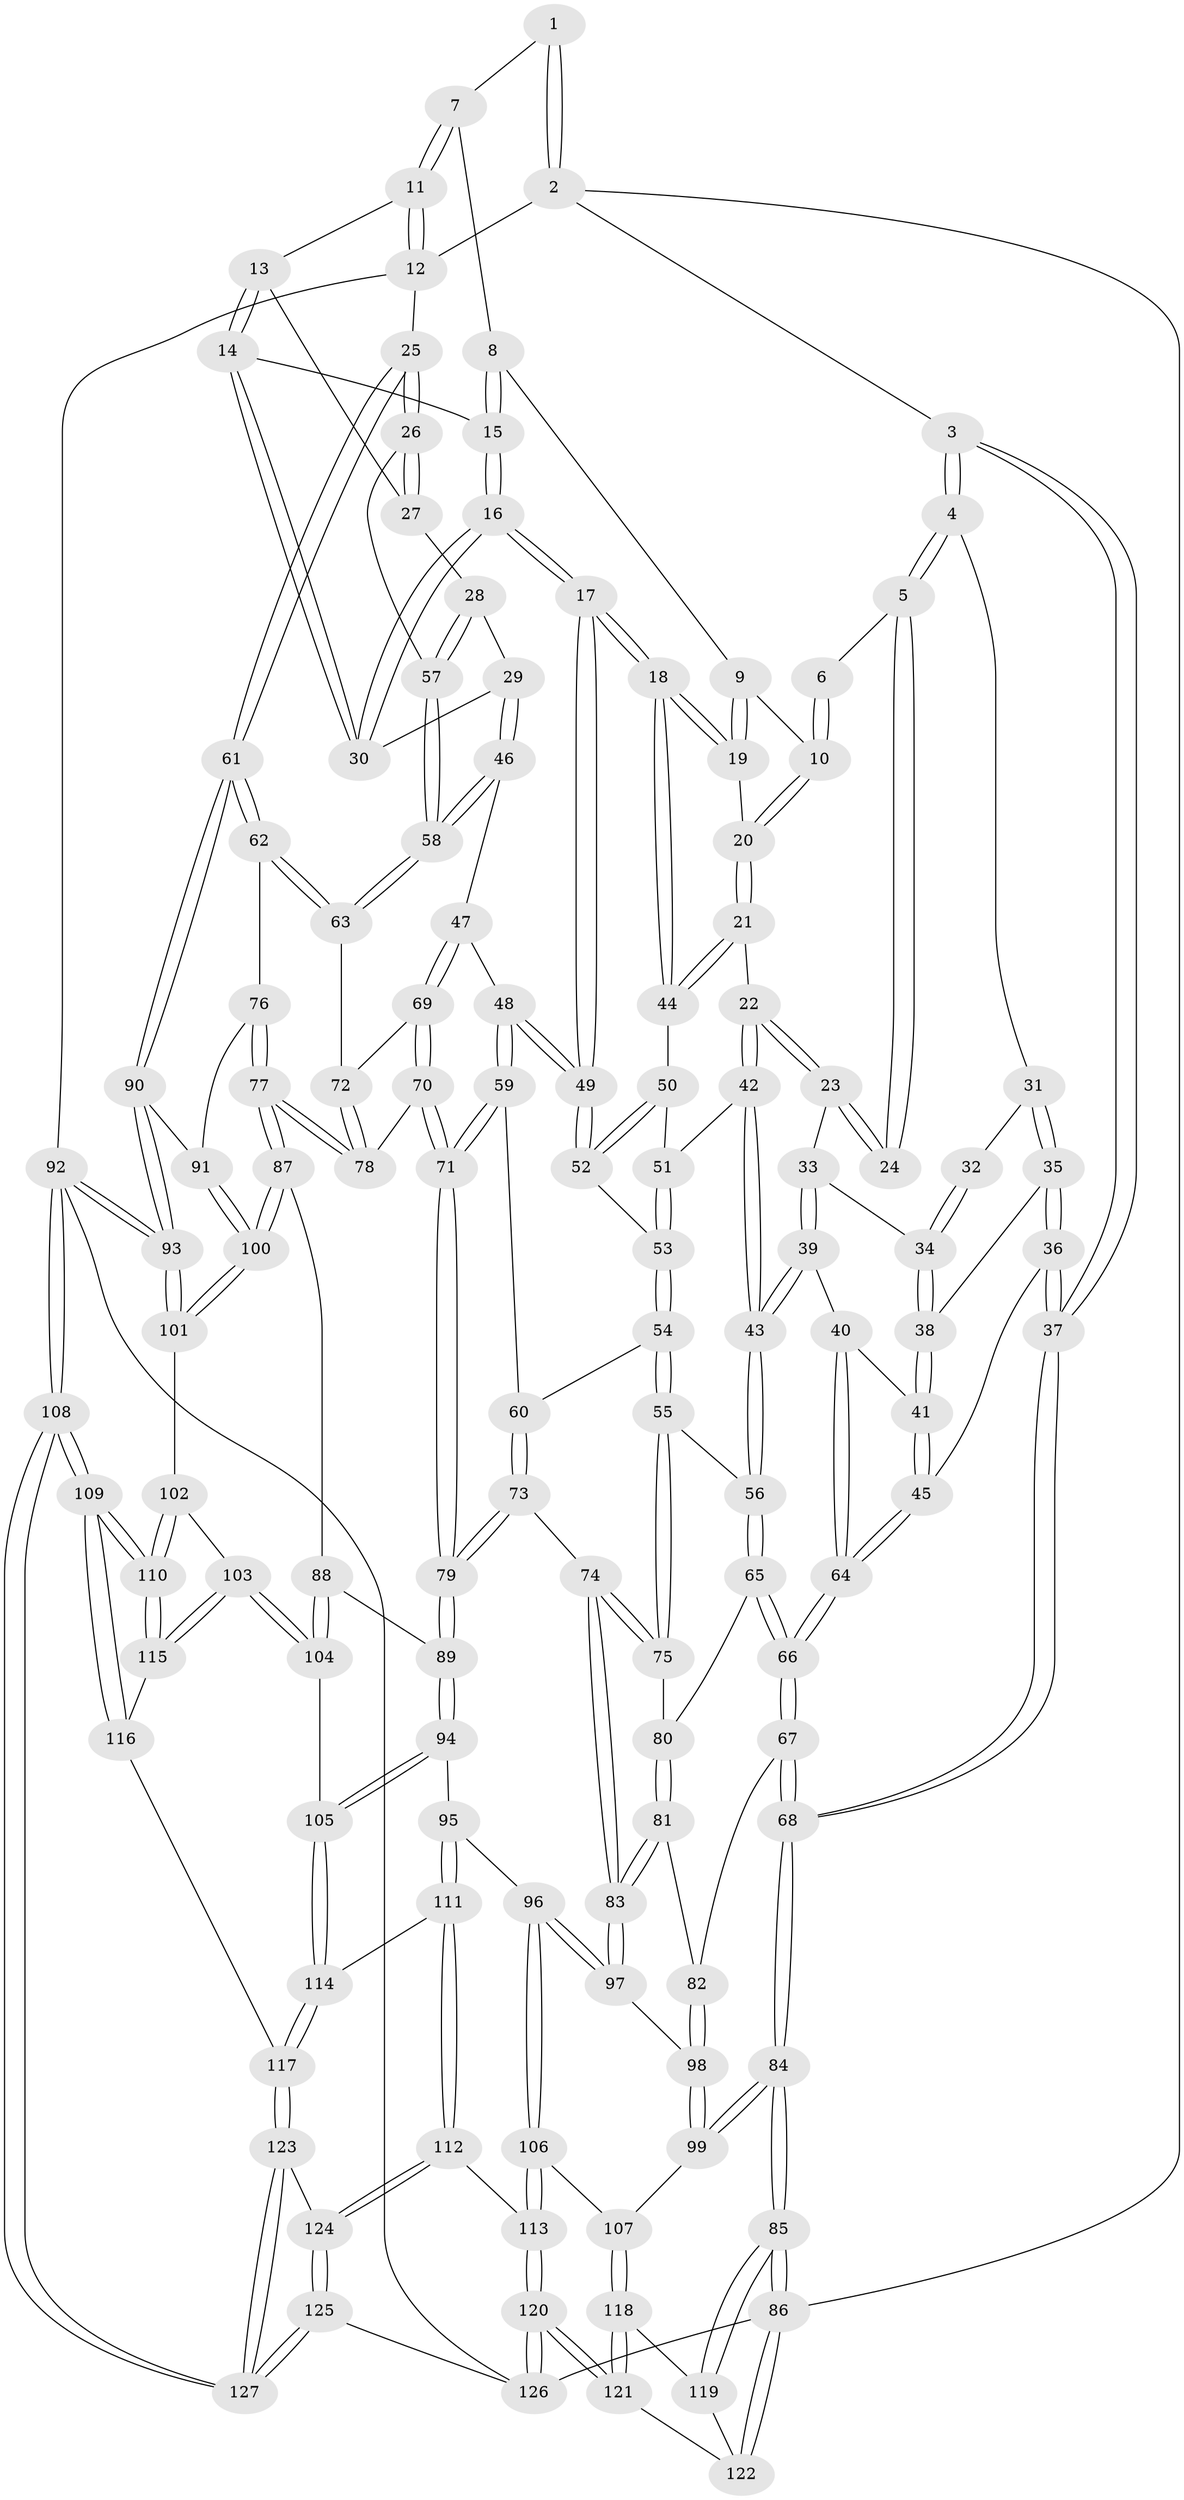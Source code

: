 // Generated by graph-tools (version 1.1) at 2025/01/03/09/25 05:01:08]
// undirected, 127 vertices, 314 edges
graph export_dot {
graph [start="1"]
  node [color=gray90,style=filled];
  1 [pos="+0.3374897841073849+0"];
  2 [pos="+0+0"];
  3 [pos="+0+0"];
  4 [pos="+0.15856491766664552+0.08179840418313206"];
  5 [pos="+0.2847115556867844+0.005150028440482602"];
  6 [pos="+0.3338852746429648+0"];
  7 [pos="+0.5860696626984372+0"];
  8 [pos="+0.577307073315196+0"];
  9 [pos="+0.5038015984306842+0.03802726488206634"];
  10 [pos="+0.4252571203069117+0.08889843633695976"];
  11 [pos="+0.8042675870684621+0"];
  12 [pos="+1+0"];
  13 [pos="+0.7942794961876235+0"];
  14 [pos="+0.7458154773122506+0.037777076956508976"];
  15 [pos="+0.6018946876471636+0.1312936741052393"];
  16 [pos="+0.587049447788747+0.1651257560237562"];
  17 [pos="+0.5811379529531521+0.1726067017457224"];
  18 [pos="+0.5616621742846228+0.16587367096897945"];
  19 [pos="+0.5280175515214589+0.12206683571081146"];
  20 [pos="+0.4040958591658822+0.1231543230045914"];
  21 [pos="+0.3983172086789054+0.1285379808634596"];
  22 [pos="+0.3795451287800649+0.13955336282245617"];
  23 [pos="+0.34287481171642215+0.11095041423995543"];
  24 [pos="+0.30744286196467624+0.06571929416853906"];
  25 [pos="+1+0.21322827467154518"];
  26 [pos="+0.9507719882291535+0.20605809910484651"];
  27 [pos="+0.8021141799410914+0"];
  28 [pos="+0.8542385806496311+0.20321935718163534"];
  29 [pos="+0.7465115651071178+0.15404990483534134"];
  30 [pos="+0.7411212598477747+0.13460553087386648"];
  31 [pos="+0.16237602224381056+0.10245184311565834"];
  32 [pos="+0.25515626287151427+0.12187527285671176"];
  33 [pos="+0.26683111794481973+0.16878657671614536"];
  34 [pos="+0.24461142421313806+0.1509723343211835"];
  35 [pos="+0.16405980947942186+0.1417267757362305"];
  36 [pos="+0.058519469034575264+0.2337955636769173"];
  37 [pos="+0+0.22222900400630882"];
  38 [pos="+0.1904058544616376+0.16279784927233074"];
  39 [pos="+0.2791417162356066+0.2585683309281705"];
  40 [pos="+0.2622689185700098+0.259076439347196"];
  41 [pos="+0.19780050788851175+0.18160954277405436"];
  42 [pos="+0.3789633500058259+0.17262254497645718"];
  43 [pos="+0.3043536150764436+0.2657116088079267"];
  44 [pos="+0.5201979862580532+0.17929124013332448"];
  45 [pos="+0.13597917750293348+0.2796165549277271"];
  46 [pos="+0.7043396142776782+0.23832501001379375"];
  47 [pos="+0.652098660514671+0.2697933820486288"];
  48 [pos="+0.6100228074141044+0.24922110662928817"];
  49 [pos="+0.6089221789814898+0.2470115107197087"];
  50 [pos="+0.5030785942987344+0.19169177730769166"];
  51 [pos="+0.3902731866546609+0.1818240325204077"];
  52 [pos="+0.46538125654789675+0.24415363778327762"];
  53 [pos="+0.452423225795091+0.25492829858804317"];
  54 [pos="+0.452273065752862+0.2955982733061188"];
  55 [pos="+0.35255757353122746+0.3295072796927155"];
  56 [pos="+0.32552970611901655+0.3035949668645145"];
  57 [pos="+0.8793492277524401+0.22741527410819615"];
  58 [pos="+0.8432728614597305+0.28101833872900295"];
  59 [pos="+0.5275988370242528+0.3210204412028074"];
  60 [pos="+0.4768914256464883+0.31264128619439224"];
  61 [pos="+1+0.4059859964398071"];
  62 [pos="+0.8696184465468807+0.3425843426986338"];
  63 [pos="+0.8411381131966466+0.2945383022102644"];
  64 [pos="+0.1675685770086569+0.30713864084857684"];
  65 [pos="+0.23291795458349424+0.38655643525357747"];
  66 [pos="+0.16634528605510895+0.3930594528262828"];
  67 [pos="+0.1275453304712118+0.4640390955521122"];
  68 [pos="+0+0.5240524742728709"];
  69 [pos="+0.6801628507833948+0.34952838665807967"];
  70 [pos="+0.6793858869437519+0.37692646656374273"];
  71 [pos="+0.5612955336161066+0.45822318716030747"];
  72 [pos="+0.8293961426756232+0.30407821426212484"];
  73 [pos="+0.4282497039116245+0.47614515366140636"];
  74 [pos="+0.4053586803058627+0.4765162277492987"];
  75 [pos="+0.3634656151632501+0.4230837826177705"];
  76 [pos="+0.8663913298663548+0.45829391926637364"];
  77 [pos="+0.7875608303496106+0.4951402426116593"];
  78 [pos="+0.7590847268640876+0.44599731104418955"];
  79 [pos="+0.5393414351035521+0.501323509475881"];
  80 [pos="+0.3120292231005978+0.42591497784519433"];
  81 [pos="+0.21529845812413367+0.48885640663715113"];
  82 [pos="+0.1744274755016648+0.4959435678319546"];
  83 [pos="+0.3684262757013991+0.5253639525619872"];
  84 [pos="+0+0.5913525545808654"];
  85 [pos="+0+0.6303360515083252"];
  86 [pos="+0+0.7861848354534848"];
  87 [pos="+0.7809873910379856+0.5164651590273993"];
  88 [pos="+0.7624921385400959+0.5289651485591785"];
  89 [pos="+0.5417179810716894+0.5059044270778746"];
  90 [pos="+1+0.40903239137796726"];
  91 [pos="+1+0.4730061023458076"];
  92 [pos="+1+1"];
  93 [pos="+1+1"];
  94 [pos="+0.5575020059694576+0.6528321972345316"];
  95 [pos="+0.49752557703390177+0.691865632960014"];
  96 [pos="+0.4106712491941496+0.6962530525325124"];
  97 [pos="+0.3374355366879672+0.6105073028217438"];
  98 [pos="+0.23872096298297368+0.6276286031691514"];
  99 [pos="+0.19612088347243714+0.6892301548299682"];
  100 [pos="+0.8954779862110044+0.6538415331969646"];
  101 [pos="+0.8965898407226623+0.6612718583079737"];
  102 [pos="+0.8165036545002344+0.7134369911770303"];
  103 [pos="+0.7582822526627596+0.7322836502420994"];
  104 [pos="+0.6713886978512211+0.6929069716999603"];
  105 [pos="+0.6547967756984251+0.6955962629899056"];
  106 [pos="+0.357672897478605+0.7808228209859577"];
  107 [pos="+0.20833130157215143+0.7535889205181321"];
  108 [pos="+1+1"];
  109 [pos="+1+1"];
  110 [pos="+0.8747385404195254+0.8235362694559512"];
  111 [pos="+0.5117525548782811+0.8493582996375793"];
  112 [pos="+0.4928401325860608+0.8751152143395449"];
  113 [pos="+0.37496494899799226+0.8679481371622771"];
  114 [pos="+0.6267236295627573+0.8331568567925298"];
  115 [pos="+0.7621239090208177+0.7601128097460889"];
  116 [pos="+0.7649894058730401+0.7934623962593264"];
  117 [pos="+0.686145324493358+0.9238476158761556"];
  118 [pos="+0.1986420364416445+0.7735141359852753"];
  119 [pos="+0.14405754318397748+0.7833456424498858"];
  120 [pos="+0.2463651257545368+1"];
  121 [pos="+0.2020689609699648+0.9563404839821296"];
  122 [pos="+0.023088724289683414+0.8520965585959615"];
  123 [pos="+0.6872536274533224+0.930049844484031"];
  124 [pos="+0.5041376732067756+0.9056751605563903"];
  125 [pos="+0.5224404925721865+1"];
  126 [pos="+0.24560424552362467+1"];
  127 [pos="+0.7889011810641096+1"];
  1 -- 2;
  1 -- 2;
  1 -- 7;
  2 -- 3;
  2 -- 12;
  2 -- 86;
  3 -- 4;
  3 -- 4;
  3 -- 37;
  3 -- 37;
  4 -- 5;
  4 -- 5;
  4 -- 31;
  5 -- 6;
  5 -- 24;
  5 -- 24;
  6 -- 10;
  6 -- 10;
  7 -- 8;
  7 -- 11;
  7 -- 11;
  8 -- 9;
  8 -- 15;
  8 -- 15;
  9 -- 10;
  9 -- 19;
  9 -- 19;
  10 -- 20;
  10 -- 20;
  11 -- 12;
  11 -- 12;
  11 -- 13;
  12 -- 25;
  12 -- 92;
  13 -- 14;
  13 -- 14;
  13 -- 27;
  14 -- 15;
  14 -- 30;
  14 -- 30;
  15 -- 16;
  15 -- 16;
  16 -- 17;
  16 -- 17;
  16 -- 30;
  16 -- 30;
  17 -- 18;
  17 -- 18;
  17 -- 49;
  17 -- 49;
  18 -- 19;
  18 -- 19;
  18 -- 44;
  18 -- 44;
  19 -- 20;
  20 -- 21;
  20 -- 21;
  21 -- 22;
  21 -- 44;
  21 -- 44;
  22 -- 23;
  22 -- 23;
  22 -- 42;
  22 -- 42;
  23 -- 24;
  23 -- 24;
  23 -- 33;
  25 -- 26;
  25 -- 26;
  25 -- 61;
  25 -- 61;
  26 -- 27;
  26 -- 27;
  26 -- 57;
  27 -- 28;
  28 -- 29;
  28 -- 57;
  28 -- 57;
  29 -- 30;
  29 -- 46;
  29 -- 46;
  31 -- 32;
  31 -- 35;
  31 -- 35;
  32 -- 34;
  32 -- 34;
  33 -- 34;
  33 -- 39;
  33 -- 39;
  34 -- 38;
  34 -- 38;
  35 -- 36;
  35 -- 36;
  35 -- 38;
  36 -- 37;
  36 -- 37;
  36 -- 45;
  37 -- 68;
  37 -- 68;
  38 -- 41;
  38 -- 41;
  39 -- 40;
  39 -- 43;
  39 -- 43;
  40 -- 41;
  40 -- 64;
  40 -- 64;
  41 -- 45;
  41 -- 45;
  42 -- 43;
  42 -- 43;
  42 -- 51;
  43 -- 56;
  43 -- 56;
  44 -- 50;
  45 -- 64;
  45 -- 64;
  46 -- 47;
  46 -- 58;
  46 -- 58;
  47 -- 48;
  47 -- 69;
  47 -- 69;
  48 -- 49;
  48 -- 49;
  48 -- 59;
  48 -- 59;
  49 -- 52;
  49 -- 52;
  50 -- 51;
  50 -- 52;
  50 -- 52;
  51 -- 53;
  51 -- 53;
  52 -- 53;
  53 -- 54;
  53 -- 54;
  54 -- 55;
  54 -- 55;
  54 -- 60;
  55 -- 56;
  55 -- 75;
  55 -- 75;
  56 -- 65;
  56 -- 65;
  57 -- 58;
  57 -- 58;
  58 -- 63;
  58 -- 63;
  59 -- 60;
  59 -- 71;
  59 -- 71;
  60 -- 73;
  60 -- 73;
  61 -- 62;
  61 -- 62;
  61 -- 90;
  61 -- 90;
  62 -- 63;
  62 -- 63;
  62 -- 76;
  63 -- 72;
  64 -- 66;
  64 -- 66;
  65 -- 66;
  65 -- 66;
  65 -- 80;
  66 -- 67;
  66 -- 67;
  67 -- 68;
  67 -- 68;
  67 -- 82;
  68 -- 84;
  68 -- 84;
  69 -- 70;
  69 -- 70;
  69 -- 72;
  70 -- 71;
  70 -- 71;
  70 -- 78;
  71 -- 79;
  71 -- 79;
  72 -- 78;
  72 -- 78;
  73 -- 74;
  73 -- 79;
  73 -- 79;
  74 -- 75;
  74 -- 75;
  74 -- 83;
  74 -- 83;
  75 -- 80;
  76 -- 77;
  76 -- 77;
  76 -- 91;
  77 -- 78;
  77 -- 78;
  77 -- 87;
  77 -- 87;
  79 -- 89;
  79 -- 89;
  80 -- 81;
  80 -- 81;
  81 -- 82;
  81 -- 83;
  81 -- 83;
  82 -- 98;
  82 -- 98;
  83 -- 97;
  83 -- 97;
  84 -- 85;
  84 -- 85;
  84 -- 99;
  84 -- 99;
  85 -- 86;
  85 -- 86;
  85 -- 119;
  85 -- 119;
  86 -- 122;
  86 -- 122;
  86 -- 126;
  87 -- 88;
  87 -- 100;
  87 -- 100;
  88 -- 89;
  88 -- 104;
  88 -- 104;
  89 -- 94;
  89 -- 94;
  90 -- 91;
  90 -- 93;
  90 -- 93;
  91 -- 100;
  91 -- 100;
  92 -- 93;
  92 -- 93;
  92 -- 108;
  92 -- 108;
  92 -- 126;
  93 -- 101;
  93 -- 101;
  94 -- 95;
  94 -- 105;
  94 -- 105;
  95 -- 96;
  95 -- 111;
  95 -- 111;
  96 -- 97;
  96 -- 97;
  96 -- 106;
  96 -- 106;
  97 -- 98;
  98 -- 99;
  98 -- 99;
  99 -- 107;
  100 -- 101;
  100 -- 101;
  101 -- 102;
  102 -- 103;
  102 -- 110;
  102 -- 110;
  103 -- 104;
  103 -- 104;
  103 -- 115;
  103 -- 115;
  104 -- 105;
  105 -- 114;
  105 -- 114;
  106 -- 107;
  106 -- 113;
  106 -- 113;
  107 -- 118;
  107 -- 118;
  108 -- 109;
  108 -- 109;
  108 -- 127;
  108 -- 127;
  109 -- 110;
  109 -- 110;
  109 -- 116;
  109 -- 116;
  110 -- 115;
  110 -- 115;
  111 -- 112;
  111 -- 112;
  111 -- 114;
  112 -- 113;
  112 -- 124;
  112 -- 124;
  113 -- 120;
  113 -- 120;
  114 -- 117;
  114 -- 117;
  115 -- 116;
  116 -- 117;
  117 -- 123;
  117 -- 123;
  118 -- 119;
  118 -- 121;
  118 -- 121;
  119 -- 122;
  120 -- 121;
  120 -- 121;
  120 -- 126;
  120 -- 126;
  121 -- 122;
  123 -- 124;
  123 -- 127;
  123 -- 127;
  124 -- 125;
  124 -- 125;
  125 -- 126;
  125 -- 127;
  125 -- 127;
}
